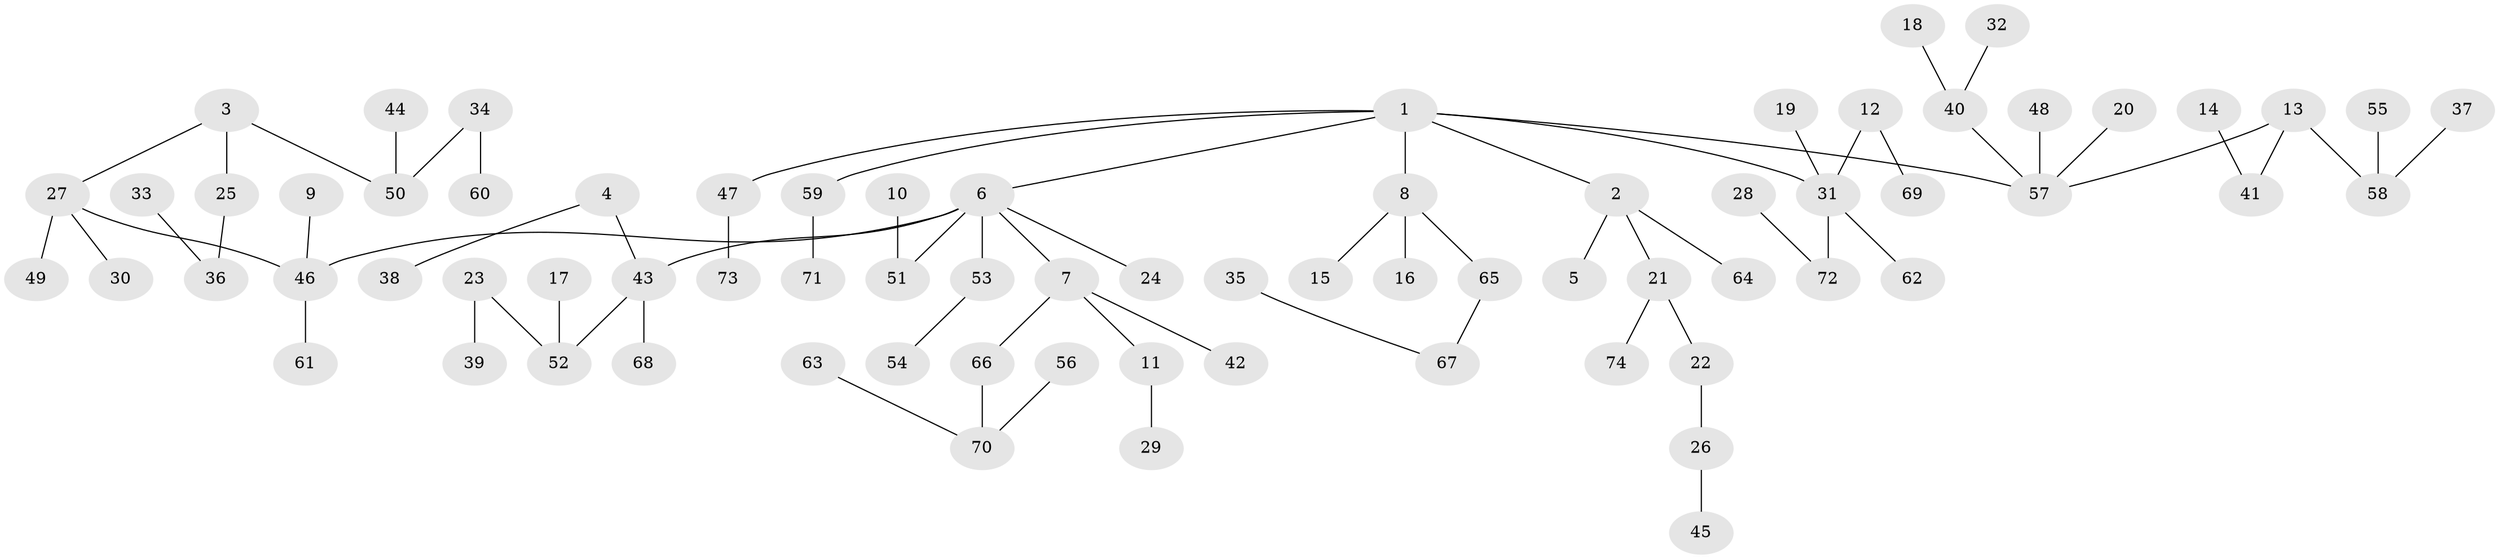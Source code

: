 // original degree distribution, {3: 0.10884353741496598, 7: 0.006802721088435374, 8: 0.006802721088435374, 6: 0.006802721088435374, 5: 0.027210884353741496, 2: 0.3129251700680272, 4: 0.07482993197278912, 1: 0.4557823129251701}
// Generated by graph-tools (version 1.1) at 2025/50/03/09/25 03:50:23]
// undirected, 74 vertices, 73 edges
graph export_dot {
graph [start="1"]
  node [color=gray90,style=filled];
  1;
  2;
  3;
  4;
  5;
  6;
  7;
  8;
  9;
  10;
  11;
  12;
  13;
  14;
  15;
  16;
  17;
  18;
  19;
  20;
  21;
  22;
  23;
  24;
  25;
  26;
  27;
  28;
  29;
  30;
  31;
  32;
  33;
  34;
  35;
  36;
  37;
  38;
  39;
  40;
  41;
  42;
  43;
  44;
  45;
  46;
  47;
  48;
  49;
  50;
  51;
  52;
  53;
  54;
  55;
  56;
  57;
  58;
  59;
  60;
  61;
  62;
  63;
  64;
  65;
  66;
  67;
  68;
  69;
  70;
  71;
  72;
  73;
  74;
  1 -- 2 [weight=1.0];
  1 -- 6 [weight=1.0];
  1 -- 8 [weight=1.0];
  1 -- 31 [weight=1.0];
  1 -- 47 [weight=1.0];
  1 -- 57 [weight=1.0];
  1 -- 59 [weight=1.0];
  2 -- 5 [weight=1.0];
  2 -- 21 [weight=1.0];
  2 -- 64 [weight=1.0];
  3 -- 25 [weight=1.0];
  3 -- 27 [weight=1.0];
  3 -- 50 [weight=1.0];
  4 -- 38 [weight=1.0];
  4 -- 43 [weight=1.0];
  6 -- 7 [weight=1.0];
  6 -- 24 [weight=1.0];
  6 -- 43 [weight=1.0];
  6 -- 46 [weight=1.0];
  6 -- 51 [weight=1.0];
  6 -- 53 [weight=1.0];
  7 -- 11 [weight=1.0];
  7 -- 42 [weight=1.0];
  7 -- 66 [weight=1.0];
  8 -- 15 [weight=1.0];
  8 -- 16 [weight=1.0];
  8 -- 65 [weight=1.0];
  9 -- 46 [weight=1.0];
  10 -- 51 [weight=1.0];
  11 -- 29 [weight=1.0];
  12 -- 31 [weight=1.0];
  12 -- 69 [weight=1.0];
  13 -- 41 [weight=1.0];
  13 -- 57 [weight=1.0];
  13 -- 58 [weight=1.0];
  14 -- 41 [weight=1.0];
  17 -- 52 [weight=1.0];
  18 -- 40 [weight=1.0];
  19 -- 31 [weight=1.0];
  20 -- 57 [weight=1.0];
  21 -- 22 [weight=1.0];
  21 -- 74 [weight=1.0];
  22 -- 26 [weight=1.0];
  23 -- 39 [weight=1.0];
  23 -- 52 [weight=1.0];
  25 -- 36 [weight=1.0];
  26 -- 45 [weight=1.0];
  27 -- 30 [weight=1.0];
  27 -- 46 [weight=1.0];
  27 -- 49 [weight=1.0];
  28 -- 72 [weight=1.0];
  31 -- 62 [weight=1.0];
  31 -- 72 [weight=1.0];
  32 -- 40 [weight=1.0];
  33 -- 36 [weight=1.0];
  34 -- 50 [weight=1.0];
  34 -- 60 [weight=1.0];
  35 -- 67 [weight=1.0];
  37 -- 58 [weight=1.0];
  40 -- 57 [weight=1.0];
  43 -- 52 [weight=1.0];
  43 -- 68 [weight=1.0];
  44 -- 50 [weight=1.0];
  46 -- 61 [weight=1.0];
  47 -- 73 [weight=1.0];
  48 -- 57 [weight=1.0];
  53 -- 54 [weight=1.0];
  55 -- 58 [weight=1.0];
  56 -- 70 [weight=1.0];
  59 -- 71 [weight=1.0];
  63 -- 70 [weight=1.0];
  65 -- 67 [weight=1.0];
  66 -- 70 [weight=1.0];
}
